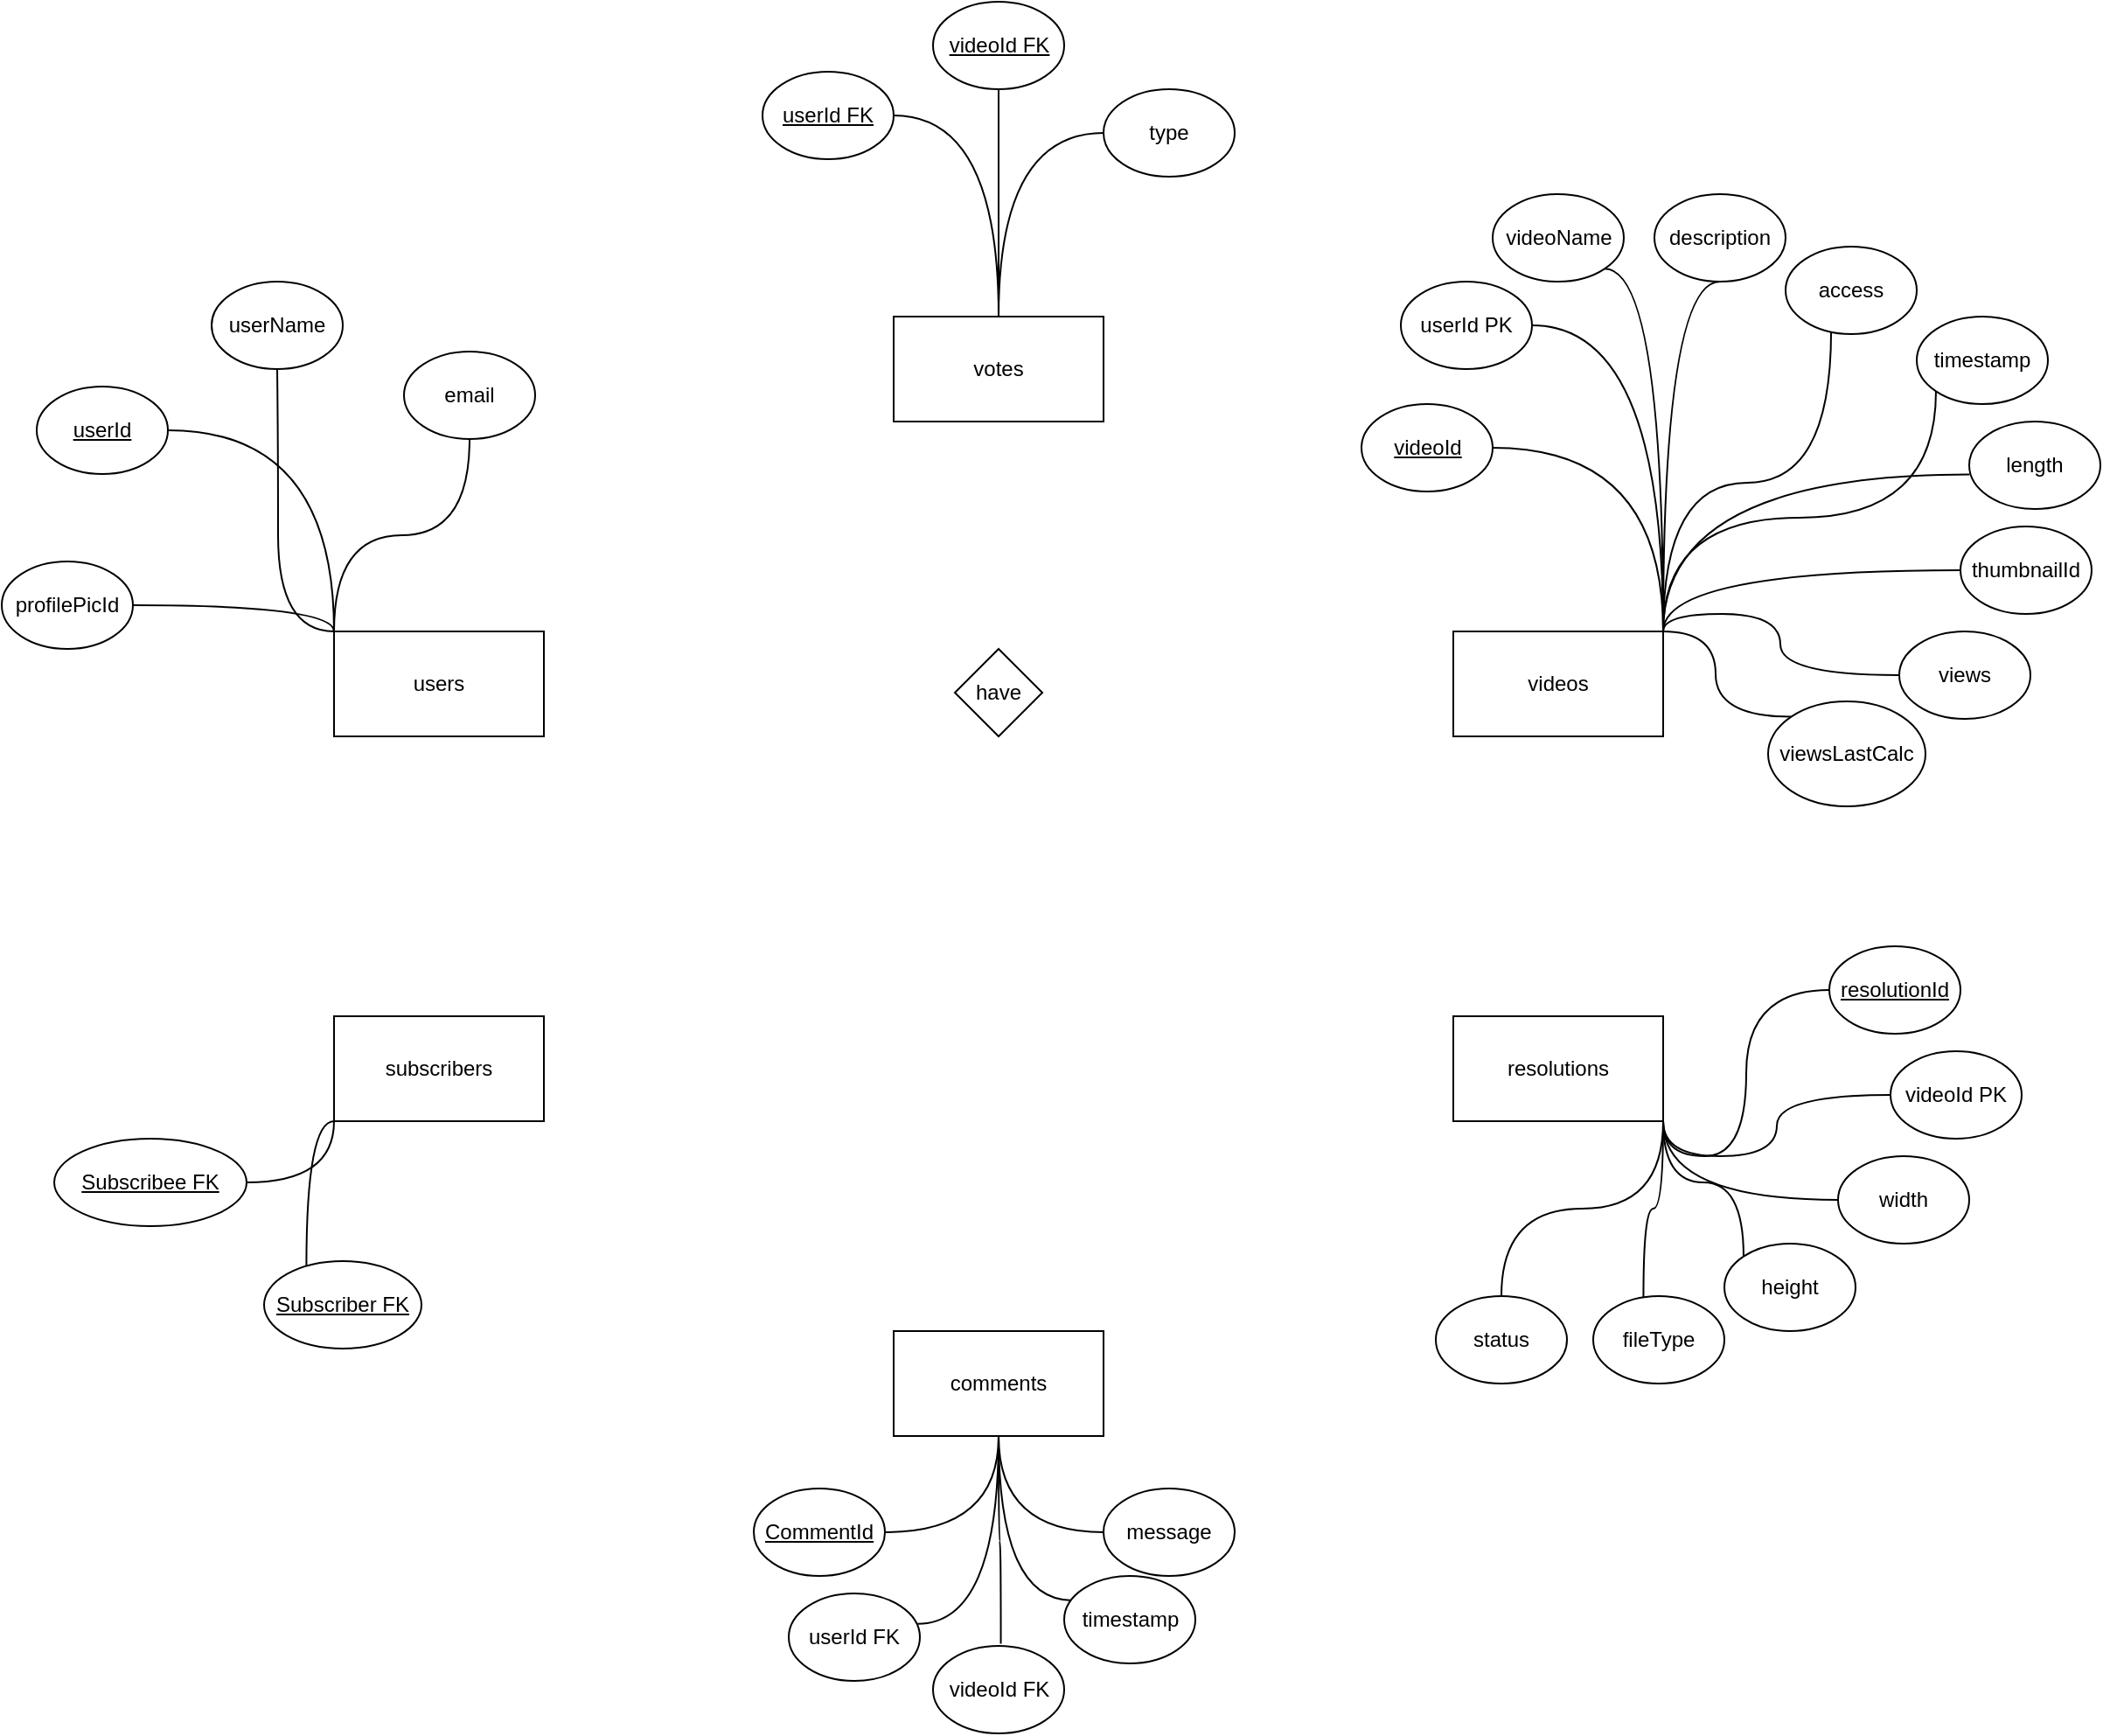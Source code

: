 <mxfile version="14.9.4" type="github">
  <diagram id="R2lEEEUBdFMjLlhIrx00" name="Page-1">
    <mxGraphModel dx="1852" dy="1824" grid="1" gridSize="10" guides="1" tooltips="1" connect="1" arrows="1" fold="1" page="1" pageScale="1" pageWidth="850" pageHeight="1100" math="0" shadow="0" extFonts="Permanent Marker^https://fonts.googleapis.com/css?family=Permanent+Marker">
      <root>
        <mxCell id="0" />
        <mxCell id="1" parent="0" />
        <mxCell id="mkwlghcoii-6o7uAj1Yp-11" style="edgeStyle=orthogonalEdgeStyle;rounded=0;orthogonalLoop=1;jettySize=auto;html=1;entryX=0.5;entryY=1;entryDx=0;entryDy=0;endArrow=none;endFill=0;exitX=0;exitY=0;exitDx=0;exitDy=0;curved=1;" edge="1" parent="1" source="mkwlghcoii-6o7uAj1Yp-1" target="mkwlghcoii-6o7uAj1Yp-10">
          <mxGeometry relative="1" as="geometry" />
        </mxCell>
        <mxCell id="mkwlghcoii-6o7uAj1Yp-13" style="edgeStyle=orthogonalEdgeStyle;rounded=0;orthogonalLoop=1;jettySize=auto;html=1;entryX=1;entryY=0.5;entryDx=0;entryDy=0;endArrow=none;endFill=0;exitX=0;exitY=0;exitDx=0;exitDy=0;curved=1;" edge="1" parent="1" source="mkwlghcoii-6o7uAj1Yp-1" target="mkwlghcoii-6o7uAj1Yp-8">
          <mxGeometry relative="1" as="geometry" />
        </mxCell>
        <mxCell id="mkwlghcoii-6o7uAj1Yp-47" style="edgeStyle=orthogonalEdgeStyle;curved=1;rounded=0;orthogonalLoop=1;jettySize=auto;html=1;entryX=1;entryY=0.5;entryDx=0;entryDy=0;endArrow=none;endFill=0;exitX=0;exitY=0;exitDx=0;exitDy=0;" edge="1" parent="1" source="mkwlghcoii-6o7uAj1Yp-1" target="mkwlghcoii-6o7uAj1Yp-7">
          <mxGeometry relative="1" as="geometry">
            <Array as="points">
              <mxPoint x="40" y="125" />
            </Array>
          </mxGeometry>
        </mxCell>
        <mxCell id="mkwlghcoii-6o7uAj1Yp-48" style="edgeStyle=orthogonalEdgeStyle;curved=1;rounded=0;orthogonalLoop=1;jettySize=auto;html=1;entryX=0.5;entryY=1;entryDx=0;entryDy=0;endArrow=none;endFill=0;exitX=0;exitY=0;exitDx=0;exitDy=0;" edge="1" parent="1" source="mkwlghcoii-6o7uAj1Yp-1" target="mkwlghcoii-6o7uAj1Yp-9">
          <mxGeometry relative="1" as="geometry">
            <Array as="points">
              <mxPoint x="8" y="140" />
              <mxPoint x="8" y="30" />
            </Array>
          </mxGeometry>
        </mxCell>
        <mxCell id="mkwlghcoii-6o7uAj1Yp-1" value="users" style="rounded=0;whiteSpace=wrap;html=1;" vertex="1" parent="1">
          <mxGeometry x="40" y="140" width="120" height="60" as="geometry" />
        </mxCell>
        <mxCell id="mkwlghcoii-6o7uAj1Yp-33" style="edgeStyle=orthogonalEdgeStyle;rounded=0;orthogonalLoop=1;jettySize=auto;html=1;entryX=1;entryY=1;entryDx=0;entryDy=0;endArrow=none;endFill=0;curved=1;exitX=1;exitY=0;exitDx=0;exitDy=0;" edge="1" parent="1" source="mkwlghcoii-6o7uAj1Yp-2" target="mkwlghcoii-6o7uAj1Yp-30">
          <mxGeometry relative="1" as="geometry">
            <Array as="points">
              <mxPoint x="800" y="-67" />
            </Array>
          </mxGeometry>
        </mxCell>
        <mxCell id="mkwlghcoii-6o7uAj1Yp-35" style="edgeStyle=orthogonalEdgeStyle;rounded=0;orthogonalLoop=1;jettySize=auto;html=1;entryX=0.347;entryY=0.97;entryDx=0;entryDy=0;entryPerimeter=0;endArrow=none;endFill=0;curved=1;exitX=1;exitY=0;exitDx=0;exitDy=0;" edge="1" parent="1" source="mkwlghcoii-6o7uAj1Yp-2" target="mkwlghcoii-6o7uAj1Yp-25">
          <mxGeometry relative="1" as="geometry" />
        </mxCell>
        <mxCell id="mkwlghcoii-6o7uAj1Yp-36" style="edgeStyle=orthogonalEdgeStyle;rounded=0;orthogonalLoop=1;jettySize=auto;html=1;entryX=0;entryY=1;entryDx=0;entryDy=0;endArrow=none;endFill=0;curved=1;exitX=1;exitY=0;exitDx=0;exitDy=0;" edge="1" parent="1" source="mkwlghcoii-6o7uAj1Yp-2" target="mkwlghcoii-6o7uAj1Yp-24">
          <mxGeometry relative="1" as="geometry" />
        </mxCell>
        <mxCell id="mkwlghcoii-6o7uAj1Yp-40" style="edgeStyle=orthogonalEdgeStyle;rounded=0;orthogonalLoop=1;jettySize=auto;html=1;entryX=0;entryY=0;entryDx=0;entryDy=0;endArrow=none;endFill=0;curved=1;exitX=1;exitY=0;exitDx=0;exitDy=0;" edge="1" parent="1" source="mkwlghcoii-6o7uAj1Yp-2" target="mkwlghcoii-6o7uAj1Yp-22">
          <mxGeometry relative="1" as="geometry">
            <Array as="points">
              <mxPoint x="830" y="140" />
              <mxPoint x="830" y="189" />
            </Array>
          </mxGeometry>
        </mxCell>
        <mxCell id="mkwlghcoii-6o7uAj1Yp-41" style="edgeStyle=orthogonalEdgeStyle;curved=1;rounded=0;orthogonalLoop=1;jettySize=auto;html=1;entryX=1;entryY=0.5;entryDx=0;entryDy=0;endArrow=none;endFill=0;exitX=1;exitY=0;exitDx=0;exitDy=0;" edge="1" parent="1" source="mkwlghcoii-6o7uAj1Yp-2" target="mkwlghcoii-6o7uAj1Yp-23">
          <mxGeometry relative="1" as="geometry" />
        </mxCell>
        <mxCell id="mkwlghcoii-6o7uAj1Yp-42" style="edgeStyle=orthogonalEdgeStyle;curved=1;rounded=0;orthogonalLoop=1;jettySize=auto;html=1;entryX=1;entryY=0.5;entryDx=0;entryDy=0;endArrow=none;endFill=0;exitX=1;exitY=0;exitDx=0;exitDy=0;" edge="1" parent="1" source="mkwlghcoii-6o7uAj1Yp-2" target="mkwlghcoii-6o7uAj1Yp-21">
          <mxGeometry relative="1" as="geometry" />
        </mxCell>
        <mxCell id="mkwlghcoii-6o7uAj1Yp-43" style="edgeStyle=orthogonalEdgeStyle;curved=1;rounded=0;orthogonalLoop=1;jettySize=auto;html=1;entryX=0.5;entryY=1;entryDx=0;entryDy=0;endArrow=none;endFill=0;exitX=1;exitY=0;exitDx=0;exitDy=0;" edge="1" parent="1" source="mkwlghcoii-6o7uAj1Yp-2" target="mkwlghcoii-6o7uAj1Yp-28">
          <mxGeometry relative="1" as="geometry">
            <Array as="points">
              <mxPoint x="800" y="-60" />
            </Array>
          </mxGeometry>
        </mxCell>
        <mxCell id="mkwlghcoii-6o7uAj1Yp-44" style="edgeStyle=orthogonalEdgeStyle;curved=1;rounded=0;orthogonalLoop=1;jettySize=auto;html=1;entryX=0;entryY=0.5;entryDx=0;entryDy=0;endArrow=none;endFill=0;exitX=1;exitY=0;exitDx=0;exitDy=0;" edge="1" parent="1" source="mkwlghcoii-6o7uAj1Yp-2" target="mkwlghcoii-6o7uAj1Yp-29">
          <mxGeometry relative="1" as="geometry">
            <Array as="points">
              <mxPoint x="800" y="130" />
              <mxPoint x="867" y="130" />
              <mxPoint x="867" y="165" />
            </Array>
          </mxGeometry>
        </mxCell>
        <mxCell id="mkwlghcoii-6o7uAj1Yp-45" style="edgeStyle=orthogonalEdgeStyle;curved=1;rounded=0;orthogonalLoop=1;jettySize=auto;html=1;entryX=0;entryY=0.5;entryDx=0;entryDy=0;endArrow=none;endFill=0;exitX=1;exitY=0;exitDx=0;exitDy=0;" edge="1" parent="1" source="mkwlghcoii-6o7uAj1Yp-2" target="mkwlghcoii-6o7uAj1Yp-27">
          <mxGeometry relative="1" as="geometry" />
        </mxCell>
        <mxCell id="mkwlghcoii-6o7uAj1Yp-46" style="edgeStyle=orthogonalEdgeStyle;curved=1;rounded=0;orthogonalLoop=1;jettySize=auto;html=1;entryX=0.003;entryY=0.606;entryDx=0;entryDy=0;entryPerimeter=0;endArrow=none;endFill=0;exitX=1;exitY=0;exitDx=0;exitDy=0;" edge="1" parent="1" source="mkwlghcoii-6o7uAj1Yp-2" target="mkwlghcoii-6o7uAj1Yp-26">
          <mxGeometry relative="1" as="geometry" />
        </mxCell>
        <mxCell id="mkwlghcoii-6o7uAj1Yp-2" value="videos" style="rounded=0;whiteSpace=wrap;html=1;" vertex="1" parent="1">
          <mxGeometry x="680" y="140" width="120" height="60" as="geometry" />
        </mxCell>
        <mxCell id="mkwlghcoii-6o7uAj1Yp-18" style="edgeStyle=orthogonalEdgeStyle;rounded=0;orthogonalLoop=1;jettySize=auto;html=1;entryX=0.5;entryY=1;entryDx=0;entryDy=0;endArrow=none;endFill=0;curved=1;" edge="1" parent="1" source="mkwlghcoii-6o7uAj1Yp-3" target="mkwlghcoii-6o7uAj1Yp-15">
          <mxGeometry relative="1" as="geometry" />
        </mxCell>
        <mxCell id="mkwlghcoii-6o7uAj1Yp-19" style="edgeStyle=orthogonalEdgeStyle;rounded=0;orthogonalLoop=1;jettySize=auto;html=1;entryX=0;entryY=0.5;entryDx=0;entryDy=0;endArrow=none;endFill=0;curved=1;" edge="1" parent="1" source="mkwlghcoii-6o7uAj1Yp-3" target="mkwlghcoii-6o7uAj1Yp-17">
          <mxGeometry relative="1" as="geometry" />
        </mxCell>
        <mxCell id="mkwlghcoii-6o7uAj1Yp-20" style="edgeStyle=orthogonalEdgeStyle;rounded=0;orthogonalLoop=1;jettySize=auto;html=1;entryX=1;entryY=0.5;entryDx=0;entryDy=0;endArrow=none;endFill=0;curved=1;" edge="1" parent="1" source="mkwlghcoii-6o7uAj1Yp-3" target="mkwlghcoii-6o7uAj1Yp-16">
          <mxGeometry relative="1" as="geometry" />
        </mxCell>
        <mxCell id="mkwlghcoii-6o7uAj1Yp-3" value="votes" style="rounded=0;whiteSpace=wrap;html=1;" vertex="1" parent="1">
          <mxGeometry x="360" y="-40" width="120" height="60" as="geometry" />
        </mxCell>
        <mxCell id="mkwlghcoii-6o7uAj1Yp-67" style="edgeStyle=orthogonalEdgeStyle;curved=1;rounded=0;orthogonalLoop=1;jettySize=auto;html=1;entryX=0;entryY=0.5;entryDx=0;entryDy=0;endArrow=none;endFill=0;" edge="1" parent="1" source="mkwlghcoii-6o7uAj1Yp-4" target="mkwlghcoii-6o7uAj1Yp-65">
          <mxGeometry relative="1" as="geometry" />
        </mxCell>
        <mxCell id="mkwlghcoii-6o7uAj1Yp-68" style="edgeStyle=orthogonalEdgeStyle;curved=1;rounded=0;orthogonalLoop=1;jettySize=auto;html=1;entryX=1;entryY=0.5;entryDx=0;entryDy=0;endArrow=none;endFill=0;exitX=0.5;exitY=1;exitDx=0;exitDy=0;" edge="1" parent="1" source="mkwlghcoii-6o7uAj1Yp-4" target="mkwlghcoii-6o7uAj1Yp-66">
          <mxGeometry relative="1" as="geometry" />
        </mxCell>
        <mxCell id="mkwlghcoii-6o7uAj1Yp-69" style="edgeStyle=orthogonalEdgeStyle;curved=1;rounded=0;orthogonalLoop=1;jettySize=auto;html=1;entryX=0.061;entryY=0.279;entryDx=0;entryDy=0;entryPerimeter=0;endArrow=none;endFill=0;" edge="1" parent="1" source="mkwlghcoii-6o7uAj1Yp-4" target="mkwlghcoii-6o7uAj1Yp-64">
          <mxGeometry relative="1" as="geometry">
            <Array as="points">
              <mxPoint x="420" y="694" />
            </Array>
          </mxGeometry>
        </mxCell>
        <mxCell id="mkwlghcoii-6o7uAj1Yp-70" style="edgeStyle=orthogonalEdgeStyle;curved=1;rounded=0;orthogonalLoop=1;jettySize=auto;html=1;entryX=0.517;entryY=-0.024;entryDx=0;entryDy=0;entryPerimeter=0;endArrow=none;endFill=0;" edge="1" parent="1" source="mkwlghcoii-6o7uAj1Yp-4" target="mkwlghcoii-6o7uAj1Yp-62">
          <mxGeometry relative="1" as="geometry" />
        </mxCell>
        <mxCell id="mkwlghcoii-6o7uAj1Yp-71" style="edgeStyle=orthogonalEdgeStyle;curved=1;rounded=0;orthogonalLoop=1;jettySize=auto;html=1;entryX=0.982;entryY=0.347;entryDx=0;entryDy=0;entryPerimeter=0;endArrow=none;endFill=0;" edge="1" parent="1" source="mkwlghcoii-6o7uAj1Yp-4" target="mkwlghcoii-6o7uAj1Yp-61">
          <mxGeometry relative="1" as="geometry">
            <Array as="points">
              <mxPoint x="420" y="707" />
            </Array>
          </mxGeometry>
        </mxCell>
        <mxCell id="mkwlghcoii-6o7uAj1Yp-4" value="comments" style="rounded=0;whiteSpace=wrap;html=1;" vertex="1" parent="1">
          <mxGeometry x="360" y="540" width="120" height="60" as="geometry" />
        </mxCell>
        <mxCell id="mkwlghcoii-6o7uAj1Yp-74" style="edgeStyle=orthogonalEdgeStyle;curved=1;rounded=0;orthogonalLoop=1;jettySize=auto;html=1;entryX=1;entryY=0.5;entryDx=0;entryDy=0;endArrow=none;endFill=0;exitX=0;exitY=1;exitDx=0;exitDy=0;" edge="1" parent="1" source="mkwlghcoii-6o7uAj1Yp-5" target="mkwlghcoii-6o7uAj1Yp-72">
          <mxGeometry relative="1" as="geometry" />
        </mxCell>
        <mxCell id="mkwlghcoii-6o7uAj1Yp-75" style="edgeStyle=orthogonalEdgeStyle;curved=1;rounded=0;orthogonalLoop=1;jettySize=auto;html=1;entryX=0.269;entryY=0.057;entryDx=0;entryDy=0;entryPerimeter=0;endArrow=none;endFill=0;exitX=0;exitY=1;exitDx=0;exitDy=0;" edge="1" parent="1" source="mkwlghcoii-6o7uAj1Yp-5" target="mkwlghcoii-6o7uAj1Yp-73">
          <mxGeometry relative="1" as="geometry">
            <Array as="points">
              <mxPoint x="24" y="420" />
            </Array>
          </mxGeometry>
        </mxCell>
        <mxCell id="mkwlghcoii-6o7uAj1Yp-5" value="subscribers" style="rounded=0;whiteSpace=wrap;html=1;" vertex="1" parent="1">
          <mxGeometry x="40" y="360" width="120" height="60" as="geometry" />
        </mxCell>
        <mxCell id="mkwlghcoii-6o7uAj1Yp-55" style="edgeStyle=orthogonalEdgeStyle;curved=1;rounded=0;orthogonalLoop=1;jettySize=auto;html=1;entryX=0;entryY=0.5;entryDx=0;entryDy=0;endArrow=none;endFill=0;exitX=1;exitY=1;exitDx=0;exitDy=0;" edge="1" parent="1" source="mkwlghcoii-6o7uAj1Yp-6" target="mkwlghcoii-6o7uAj1Yp-50">
          <mxGeometry relative="1" as="geometry" />
        </mxCell>
        <mxCell id="mkwlghcoii-6o7uAj1Yp-56" style="edgeStyle=orthogonalEdgeStyle;curved=1;rounded=0;orthogonalLoop=1;jettySize=auto;html=1;entryX=0;entryY=0.5;entryDx=0;entryDy=0;endArrow=none;endFill=0;exitX=1;exitY=1;exitDx=0;exitDy=0;" edge="1" parent="1" source="mkwlghcoii-6o7uAj1Yp-6" target="mkwlghcoii-6o7uAj1Yp-49">
          <mxGeometry relative="1" as="geometry" />
        </mxCell>
        <mxCell id="mkwlghcoii-6o7uAj1Yp-57" style="edgeStyle=orthogonalEdgeStyle;curved=1;rounded=0;orthogonalLoop=1;jettySize=auto;html=1;entryX=0;entryY=0.5;entryDx=0;entryDy=0;endArrow=none;endFill=0;exitX=1;exitY=1;exitDx=0;exitDy=0;" edge="1" parent="1" source="mkwlghcoii-6o7uAj1Yp-6" target="mkwlghcoii-6o7uAj1Yp-51">
          <mxGeometry relative="1" as="geometry" />
        </mxCell>
        <mxCell id="mkwlghcoii-6o7uAj1Yp-58" style="edgeStyle=orthogonalEdgeStyle;curved=1;rounded=0;orthogonalLoop=1;jettySize=auto;html=1;entryX=0;entryY=0;entryDx=0;entryDy=0;endArrow=none;endFill=0;exitX=1;exitY=1;exitDx=0;exitDy=0;" edge="1" parent="1" source="mkwlghcoii-6o7uAj1Yp-6" target="mkwlghcoii-6o7uAj1Yp-52">
          <mxGeometry relative="1" as="geometry" />
        </mxCell>
        <mxCell id="mkwlghcoii-6o7uAj1Yp-59" style="edgeStyle=orthogonalEdgeStyle;curved=1;rounded=0;orthogonalLoop=1;jettySize=auto;html=1;entryX=0.383;entryY=0.023;entryDx=0;entryDy=0;entryPerimeter=0;endArrow=none;endFill=0;exitX=1;exitY=1;exitDx=0;exitDy=0;" edge="1" parent="1" source="mkwlghcoii-6o7uAj1Yp-6" target="mkwlghcoii-6o7uAj1Yp-53">
          <mxGeometry relative="1" as="geometry" />
        </mxCell>
        <mxCell id="mkwlghcoii-6o7uAj1Yp-60" style="edgeStyle=orthogonalEdgeStyle;curved=1;rounded=0;orthogonalLoop=1;jettySize=auto;html=1;entryX=0.5;entryY=0;entryDx=0;entryDy=0;endArrow=none;endFill=0;exitX=1;exitY=1;exitDx=0;exitDy=0;" edge="1" parent="1" source="mkwlghcoii-6o7uAj1Yp-6" target="mkwlghcoii-6o7uAj1Yp-54">
          <mxGeometry relative="1" as="geometry" />
        </mxCell>
        <mxCell id="mkwlghcoii-6o7uAj1Yp-6" value="resolutions" style="rounded=0;whiteSpace=wrap;html=1;" vertex="1" parent="1">
          <mxGeometry x="680" y="360" width="120" height="60" as="geometry" />
        </mxCell>
        <mxCell id="mkwlghcoii-6o7uAj1Yp-7" value="profilePicId" style="ellipse;whiteSpace=wrap;html=1;" vertex="1" parent="1">
          <mxGeometry x="-150" y="100" width="75" height="50" as="geometry" />
        </mxCell>
        <mxCell id="mkwlghcoii-6o7uAj1Yp-8" value="&lt;u&gt;userId&lt;/u&gt;" style="ellipse;whiteSpace=wrap;html=1;" vertex="1" parent="1">
          <mxGeometry x="-130" width="75" height="50" as="geometry" />
        </mxCell>
        <mxCell id="mkwlghcoii-6o7uAj1Yp-9" value="userName" style="ellipse;whiteSpace=wrap;html=1;" vertex="1" parent="1">
          <mxGeometry x="-30" y="-60" width="75" height="50" as="geometry" />
        </mxCell>
        <mxCell id="mkwlghcoii-6o7uAj1Yp-10" value="email" style="ellipse;whiteSpace=wrap;html=1;" vertex="1" parent="1">
          <mxGeometry x="80" y="-20" width="75" height="50" as="geometry" />
        </mxCell>
        <mxCell id="mkwlghcoii-6o7uAj1Yp-15" value="&lt;u&gt;videoId FK&lt;/u&gt;" style="ellipse;whiteSpace=wrap;html=1;" vertex="1" parent="1">
          <mxGeometry x="382.5" y="-220" width="75" height="50" as="geometry" />
        </mxCell>
        <mxCell id="mkwlghcoii-6o7uAj1Yp-16" value="&lt;u&gt;userId FK&lt;/u&gt;" style="ellipse;whiteSpace=wrap;html=1;" vertex="1" parent="1">
          <mxGeometry x="285" y="-180" width="75" height="50" as="geometry" />
        </mxCell>
        <mxCell id="mkwlghcoii-6o7uAj1Yp-17" value="type" style="ellipse;whiteSpace=wrap;html=1;" vertex="1" parent="1">
          <mxGeometry x="480" y="-170" width="75" height="50" as="geometry" />
        </mxCell>
        <mxCell id="mkwlghcoii-6o7uAj1Yp-21" value="&lt;u&gt;videoId&lt;/u&gt;" style="ellipse;whiteSpace=wrap;html=1;" vertex="1" parent="1">
          <mxGeometry x="627.5" y="10" width="75" height="50" as="geometry" />
        </mxCell>
        <mxCell id="mkwlghcoii-6o7uAj1Yp-22" value="viewsLastCalc" style="ellipse;whiteSpace=wrap;html=1;" vertex="1" parent="1">
          <mxGeometry x="860" y="180" width="90" height="60" as="geometry" />
        </mxCell>
        <mxCell id="mkwlghcoii-6o7uAj1Yp-23" value="userId PK" style="ellipse;whiteSpace=wrap;html=1;" vertex="1" parent="1">
          <mxGeometry x="650" y="-60" width="75" height="50" as="geometry" />
        </mxCell>
        <mxCell id="mkwlghcoii-6o7uAj1Yp-24" value="timestamp" style="ellipse;whiteSpace=wrap;html=1;" vertex="1" parent="1">
          <mxGeometry x="945" y="-40" width="75" height="50" as="geometry" />
        </mxCell>
        <mxCell id="mkwlghcoii-6o7uAj1Yp-25" value="access" style="ellipse;whiteSpace=wrap;html=1;" vertex="1" parent="1">
          <mxGeometry x="870" y="-80" width="75" height="50" as="geometry" />
        </mxCell>
        <mxCell id="mkwlghcoii-6o7uAj1Yp-26" value="length" style="ellipse;whiteSpace=wrap;html=1;" vertex="1" parent="1">
          <mxGeometry x="975" y="20" width="75" height="50" as="geometry" />
        </mxCell>
        <mxCell id="mkwlghcoii-6o7uAj1Yp-27" value="thumbnailId" style="ellipse;whiteSpace=wrap;html=1;" vertex="1" parent="1">
          <mxGeometry x="970" y="80" width="75" height="50" as="geometry" />
        </mxCell>
        <mxCell id="mkwlghcoii-6o7uAj1Yp-28" value="description" style="ellipse;whiteSpace=wrap;html=1;" vertex="1" parent="1">
          <mxGeometry x="795" y="-110" width="75" height="50" as="geometry" />
        </mxCell>
        <mxCell id="mkwlghcoii-6o7uAj1Yp-29" value="views" style="ellipse;whiteSpace=wrap;html=1;" vertex="1" parent="1">
          <mxGeometry x="935" y="140" width="75" height="50" as="geometry" />
        </mxCell>
        <mxCell id="mkwlghcoii-6o7uAj1Yp-30" value="videoName" style="ellipse;whiteSpace=wrap;html=1;" vertex="1" parent="1">
          <mxGeometry x="702.5" y="-110" width="75" height="50" as="geometry" />
        </mxCell>
        <mxCell id="mkwlghcoii-6o7uAj1Yp-49" value="videoId PK" style="ellipse;whiteSpace=wrap;html=1;" vertex="1" parent="1">
          <mxGeometry x="930" y="380" width="75" height="50" as="geometry" />
        </mxCell>
        <mxCell id="mkwlghcoii-6o7uAj1Yp-50" value="&lt;u&gt;resolutionId&lt;/u&gt;" style="ellipse;whiteSpace=wrap;html=1;" vertex="1" parent="1">
          <mxGeometry x="895" y="320" width="75" height="50" as="geometry" />
        </mxCell>
        <mxCell id="mkwlghcoii-6o7uAj1Yp-51" value="width" style="ellipse;whiteSpace=wrap;html=1;" vertex="1" parent="1">
          <mxGeometry x="900" y="440" width="75" height="50" as="geometry" />
        </mxCell>
        <mxCell id="mkwlghcoii-6o7uAj1Yp-52" value="height" style="ellipse;whiteSpace=wrap;html=1;" vertex="1" parent="1">
          <mxGeometry x="835" y="490" width="75" height="50" as="geometry" />
        </mxCell>
        <mxCell id="mkwlghcoii-6o7uAj1Yp-53" value="fileType" style="ellipse;whiteSpace=wrap;html=1;" vertex="1" parent="1">
          <mxGeometry x="760" y="520" width="75" height="50" as="geometry" />
        </mxCell>
        <mxCell id="mkwlghcoii-6o7uAj1Yp-54" value="status" style="ellipse;whiteSpace=wrap;html=1;" vertex="1" parent="1">
          <mxGeometry x="670" y="520" width="75" height="50" as="geometry" />
        </mxCell>
        <mxCell id="mkwlghcoii-6o7uAj1Yp-61" value="userId FK" style="ellipse;whiteSpace=wrap;html=1;" vertex="1" parent="1">
          <mxGeometry x="300" y="690" width="75" height="50" as="geometry" />
        </mxCell>
        <mxCell id="mkwlghcoii-6o7uAj1Yp-62" value="videoId FK" style="ellipse;whiteSpace=wrap;html=1;" vertex="1" parent="1">
          <mxGeometry x="382.5" y="720" width="75" height="50" as="geometry" />
        </mxCell>
        <mxCell id="mkwlghcoii-6o7uAj1Yp-64" value="timestamp" style="ellipse;whiteSpace=wrap;html=1;" vertex="1" parent="1">
          <mxGeometry x="457.5" y="680" width="75" height="50" as="geometry" />
        </mxCell>
        <mxCell id="mkwlghcoii-6o7uAj1Yp-65" value="message" style="ellipse;whiteSpace=wrap;html=1;" vertex="1" parent="1">
          <mxGeometry x="480" y="630" width="75" height="50" as="geometry" />
        </mxCell>
        <mxCell id="mkwlghcoii-6o7uAj1Yp-66" value="&lt;u&gt;CommentId&lt;/u&gt;" style="ellipse;whiteSpace=wrap;html=1;" vertex="1" parent="1">
          <mxGeometry x="280" y="630" width="75" height="50" as="geometry" />
        </mxCell>
        <mxCell id="mkwlghcoii-6o7uAj1Yp-72" value="&lt;u&gt;Subscribee FK&lt;/u&gt;&lt;span style=&quot;color: rgba(0 , 0 , 0 , 0) ; font-family: monospace ; font-size: 0px&quot;&gt;%3CmxGraphModel%3E%3Croot%3E%3CmxCell%20id%3D%220%22%2F%3E%3CmxCell%20id%3D%221%22%20parent%3D%220%22%2F%3E%3CmxCell%20id%3D%222%22%20value%3D%22%26lt%3Bu%26gt%3BCommentId%26lt%3B%2Fu%26gt%3B%22%20style%3D%22ellipse%3BwhiteSpace%3Dwrap%3Bhtml%3D1%3B%22%20vertex%3D%221%22%20parent%3D%221%22%3E%3CmxGeometry%20x%3D%22280%22%20y%3D%22450%22%20width%3D%2275%22%20height%3D%2250%22%20as%3D%22geometry%22%2F%3E%3C%2FmxCell%3E%3C%2Froot%3E%3C%2FmxGraphModel%3E FK F&lt;/span&gt;" style="ellipse;whiteSpace=wrap;html=1;" vertex="1" parent="1">
          <mxGeometry x="-120" y="430" width="110" height="50" as="geometry" />
        </mxCell>
        <mxCell id="mkwlghcoii-6o7uAj1Yp-73" value="&lt;u&gt;Subscriber FK&lt;/u&gt;&lt;span style=&quot;color: rgba(0 , 0 , 0 , 0) ; font-family: monospace ; font-size: 0px&quot;&gt;%3CmxGraphModel%3E%3Croot%3E%3CmxCell%20id%3D%220%22%2F%3E%3CmxCell%20id%3D%221%22%20parent%3D%220%22%2F%3E%3CmxCell%20id%3D%222%22%20value%3D%22%26lt%3Bu%26gt%3BCommentId%26lt%3B%2Fu%26gt%3B%22%20style%3D%22ellipse%3BwhiteSpace%3Dwrap%3Bhtml%3D1%3B%22%20vertex%3D%221%22%20parent%3D%221%22%3E%3CmxGeometry%20x%3D%22280%22%20y%3D%22450%22%20width%3D%2275%22%20height%3D%2250%22%20as%3D%22geometry%22%2F%3E%3C%2FmxCell%3E%3C%2Froot%3E%3C%2FmxGraphModel%3r&lt;/span&gt;" style="ellipse;whiteSpace=wrap;html=1;" vertex="1" parent="1">
          <mxGeometry y="500" width="90" height="50" as="geometry" />
        </mxCell>
        <mxCell id="mkwlghcoii-6o7uAj1Yp-76" value="have" style="rhombus;whiteSpace=wrap;html=1;" vertex="1" parent="1">
          <mxGeometry x="395" y="150" width="50" height="50" as="geometry" />
        </mxCell>
      </root>
    </mxGraphModel>
  </diagram>
</mxfile>
